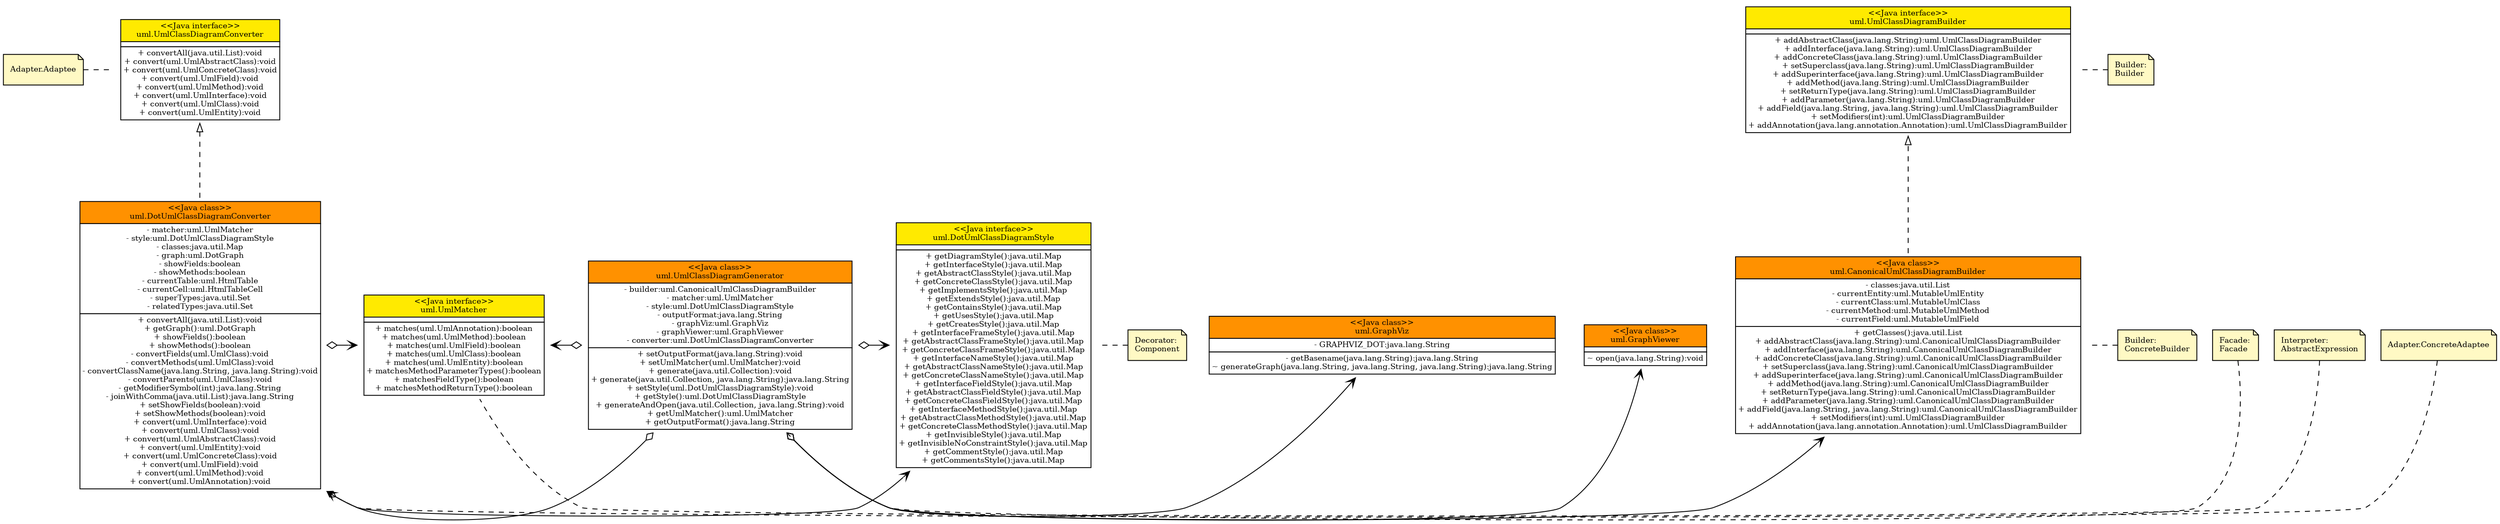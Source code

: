 digraph unnamed {

  graph [
    rankdir = "BT";

  ];

  "COMMENT.uml.UmlClassDiagramConverter" [
    fillcolor = "#FFF9C4";
    fontsize = "9";
    label = "Adapter.Adaptee\l";
    shape = "note";
    style = "filled";

  ];

  "uml.UmlClassDiagramConverter" [
    fontsize = "9";
    label = <<table  border='0'  cellborder='1'  cellspacing='0'>
<tr><td  bgcolor='#FFEA00'>
&lt;&lt;Java interface&gt;&gt;<br/>
uml.UmlClassDiagramConverter<br/>

</td>
</tr>
<tr><td  bgcolor='#FFFFFF'>

</td>
</tr>
<tr><td  bgcolor='#FFFFFF'>
+ convertAll(java.util.List):void<br/>+ convert(uml.UmlAbstractClass):void<br/>+ convert(uml.UmlConcreteClass):void<br/>+ convert(uml.UmlField):void<br/>+ convert(uml.UmlMethod):void<br/>+ convert(uml.UmlInterface):void<br/>+ convert(uml.UmlClass):void<br/>+ convert(uml.UmlEntity):void<br/>
</td>
</tr>
</table>
>;
    shape = "plaintext";

  ];

  "COMMENT.uml.DotUmlClassDiagramConverter" [
    fillcolor = "#FFF9C4";
    fontsize = "9";
    label = "Adapter.ConcreteAdaptee\l";
    shape = "note";
    style = "filled";

  ];

  "uml.DotUmlClassDiagramConverter" [
    fontsize = "9";
    label = <<table  border='0'  cellborder='1'  cellspacing='0'>
<tr><td  bgcolor='#FF9100'>
&lt;&lt;Java class&gt;&gt;<br/>
uml.DotUmlClassDiagramConverter<br/>

</td>
</tr>
<tr><td  bgcolor='#FFFFFF'>
- matcher:uml.UmlMatcher<br/>- style:uml.DotUmlClassDiagramStyle<br/>- classes:java.util.Map<br/>- graph:uml.DotGraph<br/>- showFields:boolean<br/>- showMethods:boolean<br/>- currentTable:uml.HtmlTable<br/>- currentCell:uml.HtmlTableCell<br/>- superTypes:java.util.Set<br/>- relatedTypes:java.util.Set<br/>
</td>
</tr>
<tr><td  bgcolor='#FFFFFF'>
+ convertAll(java.util.List):void<br/>+ getGraph():uml.DotGraph<br/>+ showFields():boolean<br/>+ showMethods():boolean<br/>- convertFields(uml.UmlClass):void<br/>- convertMethods(uml.UmlClass):void<br/>- convertClassName(java.lang.String, java.lang.String):void<br/>- convertParents(uml.UmlClass):void<br/>- getModifierSymbol(int):java.lang.String<br/>- joinWithComma(java.util.List):java.lang.String<br/>+ setShowFields(boolean):void<br/>+ setShowMethods(boolean):void<br/>+ convert(uml.UmlInterface):void<br/>+ convert(uml.UmlClass):void<br/>+ convert(uml.UmlAbstractClass):void<br/>+ convert(uml.UmlEntity):void<br/>+ convert(uml.UmlConcreteClass):void<br/>+ convert(uml.UmlField):void<br/>+ convert(uml.UmlMethod):void<br/>+ convert(uml.UmlAnnotation):void<br/>
</td>
</tr>
</table>
>;
    shape = "plaintext";

  ];

  "COMMENT.uml.UmlClassDiagramGenerator" [
    fillcolor = "#FFF9C4";
    fontsize = "9";
    label = "Facade:\lFacade\l";
    shape = "note";
    style = "filled";

  ];

  "uml.UmlClassDiagramGenerator" [
    fontsize = "9";
    label = <<table  border='0'  cellborder='1'  cellspacing='0'>
<tr><td  bgcolor='#FF9100'>
&lt;&lt;Java class&gt;&gt;<br/>
uml.UmlClassDiagramGenerator<br/>

</td>
</tr>
<tr><td  bgcolor='#FFFFFF'>
- builder:uml.CanonicalUmlClassDiagramBuilder<br/>- matcher:uml.UmlMatcher<br/>- style:uml.DotUmlClassDiagramStyle<br/>- outputFormat:java.lang.String<br/>- graphViz:uml.GraphViz<br/>- graphViewer:uml.GraphViewer<br/>- converter:uml.DotUmlClassDiagramConverter<br/>
</td>
</tr>
<tr><td  bgcolor='#FFFFFF'>
+ setOutputFormat(java.lang.String):void<br/>+ setUmlMatcher(uml.UmlMatcher):void<br/>+ generate(java.util.Collection):void<br/>+ generate(java.util.Collection, java.lang.String):java.lang.String<br/>+ setStyle(uml.DotUmlClassDiagramStyle):void<br/>+ getStyle():uml.DotUmlClassDiagramStyle<br/>+ generateAndOpen(java.util.Collection, java.lang.String):void<br/>+ getUmlMatcher():uml.UmlMatcher<br/>+ getOutputFormat():java.lang.String<br/>
</td>
</tr>
</table>
>;
    shape = "plaintext";

  ];

  "COMMENT.uml.UmlMatcher" [
    fillcolor = "#FFF9C4";
    fontsize = "9";
    label = "Interpreter:\lAbstractExpression\l";
    shape = "note";
    style = "filled";

  ];

  "uml.UmlMatcher" [
    fontsize = "9";
    label = <<table  border='0'  cellborder='1'  cellspacing='0'>
<tr><td  bgcolor='#FFEA00'>
&lt;&lt;Java interface&gt;&gt;<br/>
uml.UmlMatcher<br/>

</td>
</tr>
<tr><td  bgcolor='#FFFFFF'>

</td>
</tr>
<tr><td  bgcolor='#FFFFFF'>
+ matches(uml.UmlAnnotation):boolean<br/>+ matches(uml.UmlMethod):boolean<br/>+ matches(uml.UmlField):boolean<br/>+ matches(uml.UmlClass):boolean<br/>+ matches(uml.UmlEntity):boolean<br/>+ matchesMethodParameterTypes():boolean<br/>+ matchesFieldType():boolean<br/>+ matchesMethodReturnType():boolean<br/>
</td>
</tr>
</table>
>;
    shape = "plaintext";

  ];

  "COMMENT.uml.DotUmlClassDiagramStyle" [
    fillcolor = "#FFF9C4";
    fontsize = "9";
    label = "Decorator:\lComponent\l";
    shape = "note";
    style = "filled";

  ];

  "uml.DotUmlClassDiagramStyle" [
    fontsize = "9";
    label = <<table  border='0'  cellborder='1'  cellspacing='0'>
<tr><td  bgcolor='#FFEA00'>
&lt;&lt;Java interface&gt;&gt;<br/>
uml.DotUmlClassDiagramStyle<br/>

</td>
</tr>
<tr><td  bgcolor='#FFFFFF'>

</td>
</tr>
<tr><td  bgcolor='#FFFFFF'>
+ getDiagramStyle():java.util.Map<br/>+ getInterfaceStyle():java.util.Map<br/>+ getAbstractClassStyle():java.util.Map<br/>+ getConcreteClassStyle():java.util.Map<br/>+ getImplementsStyle():java.util.Map<br/>+ getExtendsStyle():java.util.Map<br/>+ getContainsStyle():java.util.Map<br/>+ getUsesStyle():java.util.Map<br/>+ getCreatesStyle():java.util.Map<br/>+ getInterfaceFrameStyle():java.util.Map<br/>+ getAbstractClassFrameStyle():java.util.Map<br/>+ getConcreteClassFrameStyle():java.util.Map<br/>+ getInterfaceNameStyle():java.util.Map<br/>+ getAbstractClassNameStyle():java.util.Map<br/>+ getConcreteClassNameStyle():java.util.Map<br/>+ getInterfaceFieldStyle():java.util.Map<br/>+ getAbstractClassFieldStyle():java.util.Map<br/>+ getConcreteClassFieldStyle():java.util.Map<br/>+ getInterfaceMethodStyle():java.util.Map<br/>+ getAbstractClassMethodStyle():java.util.Map<br/>+ getConcreteClassMethodStyle():java.util.Map<br/>+ getInvisibleStyle():java.util.Map<br/>+ getInvisibleNoConstraintStyle():java.util.Map<br/>+ getCommentStyle():java.util.Map<br/>+ getCommentsStyle():java.util.Map<br/>
</td>
</tr>
</table>
>;
    shape = "plaintext";

  ];

  "uml.GraphViz" [
    fontsize = "9";
    label = <<table  border='0'  cellborder='1'  cellspacing='0'>
<tr><td  bgcolor='#FF9100'>
&lt;&lt;Java class&gt;&gt;<br/>
uml.GraphViz<br/>

</td>
</tr>
<tr><td  bgcolor='#FFFFFF'>
- GRAPHVIZ_DOT:java.lang.String<br/>
</td>
</tr>
<tr><td  bgcolor='#FFFFFF'>
- getBasename(java.lang.String):java.lang.String<br/>~ generateGraph(java.lang.String, java.lang.String, java.lang.String):java.lang.String<br/>
</td>
</tr>
</table>
>;
    shape = "plaintext";

  ];

  "uml.GraphViewer" [
    fontsize = "9";
    label = <<table  border='0'  cellborder='1'  cellspacing='0'>
<tr><td  bgcolor='#FF9100'>
&lt;&lt;Java class&gt;&gt;<br/>
uml.GraphViewer<br/>

</td>
</tr>
<tr><td  bgcolor='#FFFFFF'>

</td>
</tr>
<tr><td  bgcolor='#FFFFFF'>
~ open(java.lang.String):void<br/>
</td>
</tr>
</table>
>;
    shape = "plaintext";

  ];

  "COMMENT.uml.UmlClassDiagramBuilder" [
    fillcolor = "#FFF9C4";
    fontsize = "9";
    label = "Builder:\lBuilder\l";
    shape = "note";
    style = "filled";

  ];

  "uml.UmlClassDiagramBuilder" [
    fontsize = "9";
    label = <<table  border='0'  cellborder='1'  cellspacing='0'>
<tr><td  bgcolor='#FFEA00'>
&lt;&lt;Java interface&gt;&gt;<br/>
uml.UmlClassDiagramBuilder<br/>

</td>
</tr>
<tr><td  bgcolor='#FFFFFF'>

</td>
</tr>
<tr><td  bgcolor='#FFFFFF'>
+ addAbstractClass(java.lang.String):uml.UmlClassDiagramBuilder<br/>+ addInterface(java.lang.String):uml.UmlClassDiagramBuilder<br/>+ addConcreteClass(java.lang.String):uml.UmlClassDiagramBuilder<br/>+ setSuperclass(java.lang.String):uml.UmlClassDiagramBuilder<br/>+ addSuperinterface(java.lang.String):uml.UmlClassDiagramBuilder<br/>+ addMethod(java.lang.String):uml.UmlClassDiagramBuilder<br/>+ setReturnType(java.lang.String):uml.UmlClassDiagramBuilder<br/>+ addParameter(java.lang.String):uml.UmlClassDiagramBuilder<br/>+ addField(java.lang.String, java.lang.String):uml.UmlClassDiagramBuilder<br/>+ setModifiers(int):uml.UmlClassDiagramBuilder<br/>+ addAnnotation(java.lang.annotation.Annotation):uml.UmlClassDiagramBuilder<br/>
</td>
</tr>
</table>
>;
    shape = "plaintext";

  ];

  "COMMENT.uml.CanonicalUmlClassDiagramBuilder" [
    fillcolor = "#FFF9C4";
    fontsize = "9";
    label = "Builder:\lConcreteBuilder\l";
    shape = "note";
    style = "filled";

  ];

  "uml.CanonicalUmlClassDiagramBuilder" [
    fontsize = "9";
    label = <<table  border='0'  cellborder='1'  cellspacing='0'>
<tr><td  bgcolor='#FF9100'>
&lt;&lt;Java class&gt;&gt;<br/>
uml.CanonicalUmlClassDiagramBuilder<br/>

</td>
</tr>
<tr><td  bgcolor='#FFFFFF'>
- classes:java.util.List<br/>- currentEntity:uml.MutableUmlEntity<br/>- currentClass:uml.MutableUmlClass<br/>- currentMethod:uml.MutableUmlMethod<br/>- currentField:uml.MutableUmlField<br/>
</td>
</tr>
<tr><td  bgcolor='#FFFFFF'>
+ getClasses():java.util.List<br/>+ addAbstractClass(java.lang.String):uml.CanonicalUmlClassDiagramBuilder<br/>+ addInterface(java.lang.String):uml.CanonicalUmlClassDiagramBuilder<br/>+ addConcreteClass(java.lang.String):uml.CanonicalUmlClassDiagramBuilder<br/>+ setSuperclass(java.lang.String):uml.CanonicalUmlClassDiagramBuilder<br/>+ addSuperinterface(java.lang.String):uml.CanonicalUmlClassDiagramBuilder<br/>+ addMethod(java.lang.String):uml.CanonicalUmlClassDiagramBuilder<br/>+ setReturnType(java.lang.String):uml.CanonicalUmlClassDiagramBuilder<br/>+ addParameter(java.lang.String):uml.CanonicalUmlClassDiagramBuilder<br/>+ addField(java.lang.String, java.lang.String):uml.CanonicalUmlClassDiagramBuilder<br/>+ setModifiers(int):uml.UmlClassDiagramBuilder<br/>+ addAnnotation(java.lang.annotation.Annotation):uml.UmlClassDiagramBuilder<br/>
</td>
</tr>
</table>
>;
    shape = "plaintext";

  ];

  "COMMENT.uml.UmlClassDiagramConverter" -> "uml.UmlClassDiagramConverter" [
    arrowhead = "none";
    constraint = "false";
    fontsize = "9";
    minlen = "2";
    style = "dashed";

  ];

  "COMMENT.uml.DotUmlClassDiagramConverter" -> "uml.DotUmlClassDiagramConverter" [
    arrowhead = "none";
    constraint = "false";
    fontsize = "9";
    minlen = "2";
    style = "dashed";

  ];

  "uml.DotUmlClassDiagramConverter" -> "uml.UmlClassDiagramConverter" [
    arrowhead = "empty";
    fontsize = "9";
    minlen = "2";
    style = "dashed";

  ];

  "uml.DotUmlClassDiagramConverter" -> "uml.UmlMatcher" [
    arrowhead = "vee";
    arrowtail = "odiamond";
    constraint = "false";
    dir = "both";
    fontsize = "9";
    minlen = "2";

  ];

  "uml.DotUmlClassDiagramConverter" -> "uml.DotUmlClassDiagramStyle" [
    arrowhead = "vee";
    arrowtail = "odiamond";
    constraint = "false";
    dir = "both";
    fontsize = "9";
    minlen = "2";

  ];

  "COMMENT.uml.UmlClassDiagramGenerator" -> "uml.UmlClassDiagramGenerator" [
    arrowhead = "none";
    constraint = "false";
    fontsize = "9";
    minlen = "2";
    style = "dashed";

  ];

  "uml.UmlClassDiagramGenerator" -> "uml.CanonicalUmlClassDiagramBuilder" [
    arrowhead = "vee";
    arrowtail = "odiamond";
    constraint = "false";
    dir = "both";
    fontsize = "9";
    minlen = "2";

  ];

  "uml.UmlClassDiagramGenerator" -> "uml.UmlMatcher" [
    arrowhead = "vee";
    arrowtail = "odiamond";
    constraint = "false";
    dir = "both";
    fontsize = "9";
    minlen = "2";

  ];

  "uml.UmlClassDiagramGenerator" -> "uml.DotUmlClassDiagramStyle" [
    arrowhead = "vee";
    arrowtail = "odiamond";
    constraint = "false";
    dir = "both";
    fontsize = "9";
    minlen = "2";

  ];

  "uml.UmlClassDiagramGenerator" -> "uml.GraphViz" [
    arrowhead = "vee";
    arrowtail = "odiamond";
    constraint = "false";
    dir = "both";
    fontsize = "9";
    minlen = "2";

  ];

  "uml.UmlClassDiagramGenerator" -> "uml.GraphViewer" [
    arrowhead = "vee";
    arrowtail = "odiamond";
    constraint = "false";
    dir = "both";
    fontsize = "9";
    minlen = "2";

  ];

  "uml.UmlClassDiagramGenerator" -> "uml.DotUmlClassDiagramConverter" [
    arrowhead = "vee";
    arrowtail = "odiamond";
    constraint = "false";
    dir = "both";
    fontsize = "9";
    minlen = "2";

  ];

  "COMMENT.uml.UmlMatcher" -> "uml.UmlMatcher" [
    arrowhead = "none";
    constraint = "false";
    fontsize = "9";
    minlen = "2";
    style = "dashed";

  ];

  "COMMENT.uml.DotUmlClassDiagramStyle" -> "uml.DotUmlClassDiagramStyle" [
    arrowhead = "none";
    constraint = "false";
    fontsize = "9";
    minlen = "2";
    style = "dashed";

  ];

  "COMMENT.uml.UmlClassDiagramBuilder" -> "uml.UmlClassDiagramBuilder" [
    arrowhead = "none";
    constraint = "false";
    fontsize = "9";
    minlen = "2";
    style = "dashed";

  ];

  "COMMENT.uml.CanonicalUmlClassDiagramBuilder" -> "uml.CanonicalUmlClassDiagramBuilder" [
    arrowhead = "none";
    constraint = "false";
    fontsize = "9";
    minlen = "2";
    style = "dashed";

  ];

  "uml.CanonicalUmlClassDiagramBuilder" -> "uml.UmlClassDiagramBuilder" [
    arrowhead = "empty";
    fontsize = "9";
    minlen = "2";
    style = "dashed";

  ];

  {
    rank = "same";

    "COMMENT.uml.UmlClassDiagramConverter";
    "uml.UmlClassDiagramConverter";
  };
  {
    rank = "same";

    "COMMENT.uml.DotUmlClassDiagramConverter";
    "uml.DotUmlClassDiagramConverter";
  };
  {
    rank = "same";

    "COMMENT.uml.UmlClassDiagramGenerator";
    "uml.UmlClassDiagramGenerator";
  };
  {
    rank = "same";

    "COMMENT.uml.UmlMatcher";
    "uml.UmlMatcher";
  };
  {
    rank = "same";

    "COMMENT.uml.DotUmlClassDiagramStyle";
    "uml.DotUmlClassDiagramStyle";
  };
  {
    rank = "same";

    "COMMENT.uml.UmlClassDiagramBuilder";
    "uml.UmlClassDiagramBuilder";
  };
  {
    rank = "same";

    "COMMENT.uml.CanonicalUmlClassDiagramBuilder";
    "uml.CanonicalUmlClassDiagramBuilder";
  };
}
